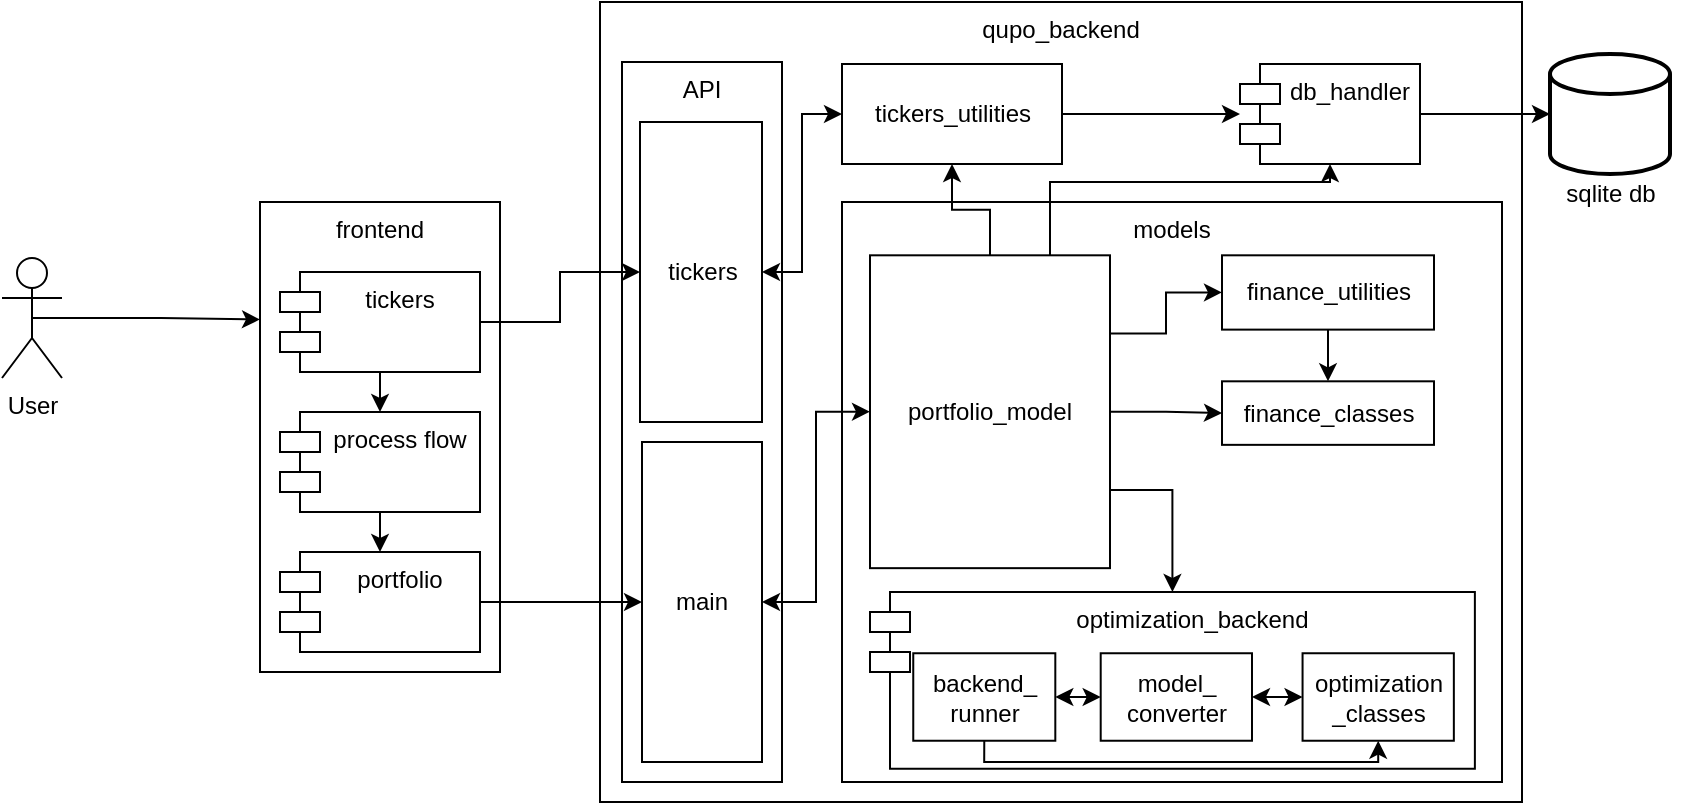 <mxfile version="20.2.7" type="device"><diagram id="C8SFtJNU9Ey6gJHNDb_K" name="Page-1"><mxGraphModel dx="1732" dy="545" grid="1" gridSize="10" guides="1" tooltips="1" connect="1" arrows="1" fold="1" page="1" pageScale="1" pageWidth="827" pageHeight="1169" math="0" shadow="0"><root><mxCell id="0"/><mxCell id="1" parent="0"/><mxCell id="g1Ds_mtSQKPRqhmC2Qfd-2" value="qupo_backend" style="rounded=0;whiteSpace=wrap;html=1;verticalAlign=top;" parent="1" vertex="1"><mxGeometry x="229" y="50" width="461" height="400" as="geometry"/></mxCell><mxCell id="g1Ds_mtSQKPRqhmC2Qfd-3" value="API" style="rounded=0;whiteSpace=wrap;html=1;verticalAlign=top;" parent="1" vertex="1"><mxGeometry x="240" y="80" width="80" height="360" as="geometry"/></mxCell><mxCell id="g1Ds_mtSQKPRqhmC2Qfd-8" style="edgeStyle=orthogonalEdgeStyle;rounded=0;orthogonalLoop=1;jettySize=auto;html=1;exitX=1;exitY=0.5;exitDx=0;exitDy=0;entryX=0;entryY=0.5;entryDx=0;entryDy=0;entryPerimeter=0;" parent="1" source="g1Ds_mtSQKPRqhmC2Qfd-4" target="g1Ds_mtSQKPRqhmC2Qfd-5" edge="1"><mxGeometry relative="1" as="geometry"><mxPoint x="749" y="135" as="targetPoint"/></mxGeometry></mxCell><mxCell id="g1Ds_mtSQKPRqhmC2Qfd-4" value="db_handler" style="shape=module;align=left;spacingLeft=20;align=center;verticalAlign=top;" parent="1" vertex="1"><mxGeometry x="549" y="81" width="90" height="50" as="geometry"/></mxCell><mxCell id="g1Ds_mtSQKPRqhmC2Qfd-7" value="" style="group" parent="1" vertex="1" connectable="0"><mxGeometry x="699" y="76" width="70" height="85" as="geometry"/></mxCell><mxCell id="g1Ds_mtSQKPRqhmC2Qfd-5" value="" style="strokeWidth=2;html=1;shape=mxgraph.flowchart.database;whiteSpace=wrap;" parent="g1Ds_mtSQKPRqhmC2Qfd-7" vertex="1"><mxGeometry x="5" width="60" height="60" as="geometry"/></mxCell><mxCell id="g1Ds_mtSQKPRqhmC2Qfd-6" value="sqlite db" style="text;html=1;align=center;verticalAlign=middle;resizable=0;points=[];autosize=1;strokeColor=none;fillColor=none;" parent="g1Ds_mtSQKPRqhmC2Qfd-7" vertex="1"><mxGeometry y="55" width="70" height="30" as="geometry"/></mxCell><mxCell id="g1Ds_mtSQKPRqhmC2Qfd-26" value="" style="group;verticalAlign=top;" parent="1" vertex="1" connectable="0"><mxGeometry x="350" y="150" width="380" height="300" as="geometry"/></mxCell><mxCell id="GFf9mQZ8yr2SpUhQlo1O-8" value="models" style="rounded=0;whiteSpace=wrap;html=1;verticalAlign=top;" parent="g1Ds_mtSQKPRqhmC2Qfd-26" vertex="1"><mxGeometry width="330" height="290" as="geometry"/></mxCell><mxCell id="g1Ds_mtSQKPRqhmC2Qfd-20" value="finance_classes" style="html=1;" parent="g1Ds_mtSQKPRqhmC2Qfd-26" vertex="1"><mxGeometry x="190" y="89.655" width="106" height="31.769" as="geometry"/></mxCell><mxCell id="g1Ds_mtSQKPRqhmC2Qfd-19" value="finance_utilities" style="html=1;" parent="g1Ds_mtSQKPRqhmC2Qfd-26" vertex="1"><mxGeometry x="190" y="26.655" width="106" height="37.154" as="geometry"/></mxCell><mxCell id="g1Ds_mtSQKPRqhmC2Qfd-45" style="edgeStyle=orthogonalEdgeStyle;rounded=0;orthogonalLoop=1;jettySize=auto;html=1;exitX=0.5;exitY=1;exitDx=0;exitDy=0;entryX=0.5;entryY=0;entryDx=0;entryDy=0;startArrow=none;startFill=0;" parent="g1Ds_mtSQKPRqhmC2Qfd-26" source="g1Ds_mtSQKPRqhmC2Qfd-19" target="g1Ds_mtSQKPRqhmC2Qfd-20" edge="1"><mxGeometry relative="1" as="geometry"/></mxCell><mxCell id="GFf9mQZ8yr2SpUhQlo1O-9" style="edgeStyle=orthogonalEdgeStyle;rounded=0;orthogonalLoop=1;jettySize=auto;html=1;exitX=1;exitY=0.25;exitDx=0;exitDy=0;entryX=0;entryY=0.5;entryDx=0;entryDy=0;startArrow=none;startFill=0;" parent="g1Ds_mtSQKPRqhmC2Qfd-26" source="GFf9mQZ8yr2SpUhQlo1O-7" target="g1Ds_mtSQKPRqhmC2Qfd-19" edge="1"><mxGeometry relative="1" as="geometry"/></mxCell><mxCell id="GFf9mQZ8yr2SpUhQlo1O-10" style="edgeStyle=orthogonalEdgeStyle;rounded=0;orthogonalLoop=1;jettySize=auto;html=1;exitX=1;exitY=0.5;exitDx=0;exitDy=0;entryX=0;entryY=0.5;entryDx=0;entryDy=0;startArrow=none;startFill=0;" parent="g1Ds_mtSQKPRqhmC2Qfd-26" source="GFf9mQZ8yr2SpUhQlo1O-7" target="g1Ds_mtSQKPRqhmC2Qfd-20" edge="1"><mxGeometry relative="1" as="geometry"/></mxCell><mxCell id="GFf9mQZ8yr2SpUhQlo1O-17" style="edgeStyle=orthogonalEdgeStyle;rounded=0;orthogonalLoop=1;jettySize=auto;html=1;exitX=1;exitY=0.75;exitDx=0;exitDy=0;entryX=0.5;entryY=0;entryDx=0;entryDy=0;startArrow=none;startFill=0;" parent="g1Ds_mtSQKPRqhmC2Qfd-26" source="GFf9mQZ8yr2SpUhQlo1O-7" target="g1Ds_mtSQKPRqhmC2Qfd-10" edge="1"><mxGeometry relative="1" as="geometry"/></mxCell><mxCell id="GFf9mQZ8yr2SpUhQlo1O-7" value="portfolio_model" style="rounded=0;whiteSpace=wrap;html=1;" parent="g1Ds_mtSQKPRqhmC2Qfd-26" vertex="1"><mxGeometry x="14" y="26.654" width="120" height="156.423" as="geometry"/></mxCell><mxCell id="g1Ds_mtSQKPRqhmC2Qfd-51" value="" style="group" parent="g1Ds_mtSQKPRqhmC2Qfd-26" vertex="1" connectable="0"><mxGeometry x="14" y="195" width="310" height="105" as="geometry"/></mxCell><mxCell id="g1Ds_mtSQKPRqhmC2Qfd-10" value="optimization_backend" style="shape=module;align=left;spacingLeft=20;align=center;verticalAlign=top;" parent="g1Ds_mtSQKPRqhmC2Qfd-51" vertex="1"><mxGeometry width="302.439" height="88.421" as="geometry"/></mxCell><mxCell id="GFf9mQZ8yr2SpUhQlo1O-18" style="edgeStyle=orthogonalEdgeStyle;rounded=0;orthogonalLoop=1;jettySize=auto;html=1;exitX=0.5;exitY=1;exitDx=0;exitDy=0;entryX=0.5;entryY=1;entryDx=0;entryDy=0;startArrow=none;startFill=0;" parent="g1Ds_mtSQKPRqhmC2Qfd-51" source="g1Ds_mtSQKPRqhmC2Qfd-33" target="GFf9mQZ8yr2SpUhQlo1O-3" edge="1"><mxGeometry relative="1" as="geometry"><Array as="points"><mxPoint x="57" y="85"/><mxPoint x="254" y="85"/></Array></mxGeometry></mxCell><mxCell id="g1Ds_mtSQKPRqhmC2Qfd-33" value="backend_&lt;br&gt;runner" style="html=1;" parent="g1Ds_mtSQKPRqhmC2Qfd-51" vertex="1"><mxGeometry x="21.628" y="30.627" width="71.026" height="43.746" as="geometry"/></mxCell><mxCell id="GFf9mQZ8yr2SpUhQlo1O-4" style="edgeStyle=orthogonalEdgeStyle;rounded=0;orthogonalLoop=1;jettySize=auto;html=1;exitX=1;exitY=0.5;exitDx=0;exitDy=0;entryX=0;entryY=0.5;entryDx=0;entryDy=0;startArrow=classic;startFill=1;" parent="g1Ds_mtSQKPRqhmC2Qfd-51" source="g1Ds_mtSQKPRqhmC2Qfd-34" target="GFf9mQZ8yr2SpUhQlo1O-3" edge="1"><mxGeometry relative="1" as="geometry"/></mxCell><mxCell id="g1Ds_mtSQKPRqhmC2Qfd-34" value="model_&lt;br&gt;converter" style="html=1;" parent="g1Ds_mtSQKPRqhmC2Qfd-51" vertex="1"><mxGeometry x="115.349" y="30.627" width="75.647" height="43.746" as="geometry"/></mxCell><mxCell id="g1Ds_mtSQKPRqhmC2Qfd-35" style="edgeStyle=orthogonalEdgeStyle;rounded=0;orthogonalLoop=1;jettySize=auto;html=1;exitX=1;exitY=0.5;exitDx=0;exitDy=0;entryX=0;entryY=0.5;entryDx=0;entryDy=0;startArrow=classic;startFill=1;" parent="g1Ds_mtSQKPRqhmC2Qfd-51" source="g1Ds_mtSQKPRqhmC2Qfd-33" target="g1Ds_mtSQKPRqhmC2Qfd-34" edge="1"><mxGeometry relative="1" as="geometry"/></mxCell><mxCell id="GFf9mQZ8yr2SpUhQlo1O-3" value="optimization&lt;br&gt;_classes" style="html=1;" parent="g1Ds_mtSQKPRqhmC2Qfd-51" vertex="1"><mxGeometry x="216.279" y="30.627" width="75.647" height="43.746" as="geometry"/></mxCell><mxCell id="g1Ds_mtSQKPRqhmC2Qfd-28" style="edgeStyle=orthogonalEdgeStyle;rounded=0;orthogonalLoop=1;jettySize=auto;html=1;exitX=1;exitY=0.5;exitDx=0;exitDy=0;entryX=0;entryY=0.5;entryDx=0;entryDy=0;startArrow=none;startFill=0;entryPerimeter=0;" parent="1" source="g1Ds_mtSQKPRqhmC2Qfd-24" target="g1Ds_mtSQKPRqhmC2Qfd-4" edge="1"><mxGeometry relative="1" as="geometry"/></mxCell><mxCell id="g1Ds_mtSQKPRqhmC2Qfd-44" value="" style="group" parent="1" vertex="1" connectable="0"><mxGeometry x="59" y="150" width="120" height="235" as="geometry"/></mxCell><mxCell id="g1Ds_mtSQKPRqhmC2Qfd-1" value="frontend" style="rounded=0;whiteSpace=wrap;html=1;verticalAlign=top;" parent="g1Ds_mtSQKPRqhmC2Qfd-44" vertex="1"><mxGeometry width="120" height="235" as="geometry"/></mxCell><mxCell id="g1Ds_mtSQKPRqhmC2Qfd-37" value="tickers" style="shape=module;align=left;spacingLeft=20;align=center;verticalAlign=top;" parent="g1Ds_mtSQKPRqhmC2Qfd-44" vertex="1"><mxGeometry x="10" y="35" width="100" height="50" as="geometry"/></mxCell><mxCell id="g1Ds_mtSQKPRqhmC2Qfd-38" value="process flow" style="shape=module;align=left;spacingLeft=20;align=center;verticalAlign=top;" parent="g1Ds_mtSQKPRqhmC2Qfd-44" vertex="1"><mxGeometry x="10" y="105" width="100" height="50" as="geometry"/></mxCell><mxCell id="g1Ds_mtSQKPRqhmC2Qfd-41" style="edgeStyle=orthogonalEdgeStyle;rounded=0;orthogonalLoop=1;jettySize=auto;html=1;exitX=0.5;exitY=1;exitDx=0;exitDy=0;entryX=0.5;entryY=0;entryDx=0;entryDy=0;startArrow=none;startFill=0;" parent="g1Ds_mtSQKPRqhmC2Qfd-44" source="g1Ds_mtSQKPRqhmC2Qfd-37" target="g1Ds_mtSQKPRqhmC2Qfd-38" edge="1"><mxGeometry relative="1" as="geometry"/></mxCell><mxCell id="g1Ds_mtSQKPRqhmC2Qfd-39" value="portfolio" style="shape=module;align=left;spacingLeft=20;align=center;verticalAlign=top;" parent="g1Ds_mtSQKPRqhmC2Qfd-44" vertex="1"><mxGeometry x="10" y="175" width="100" height="50" as="geometry"/></mxCell><mxCell id="g1Ds_mtSQKPRqhmC2Qfd-42" style="edgeStyle=orthogonalEdgeStyle;rounded=0;orthogonalLoop=1;jettySize=auto;html=1;exitX=0.5;exitY=1;exitDx=0;exitDy=0;entryX=0.5;entryY=0;entryDx=0;entryDy=0;startArrow=none;startFill=0;" parent="g1Ds_mtSQKPRqhmC2Qfd-44" source="g1Ds_mtSQKPRqhmC2Qfd-38" target="g1Ds_mtSQKPRqhmC2Qfd-39" edge="1"><mxGeometry relative="1" as="geometry"/></mxCell><mxCell id="g1Ds_mtSQKPRqhmC2Qfd-40" style="edgeStyle=orthogonalEdgeStyle;rounded=0;orthogonalLoop=1;jettySize=auto;html=1;exitX=1;exitY=0.5;exitDx=0;exitDy=0;entryX=0;entryY=0.5;entryDx=0;entryDy=0;startArrow=none;startFill=0;" parent="1" source="g1Ds_mtSQKPRqhmC2Qfd-37" target="g1Ds_mtSQKPRqhmC2Qfd-23" edge="1"><mxGeometry relative="1" as="geometry"/></mxCell><mxCell id="g1Ds_mtSQKPRqhmC2Qfd-27" style="edgeStyle=orthogonalEdgeStyle;rounded=0;orthogonalLoop=1;jettySize=auto;html=1;exitX=1;exitY=0.5;exitDx=0;exitDy=0;startArrow=classic;startFill=1;" parent="1" source="g1Ds_mtSQKPRqhmC2Qfd-23" target="g1Ds_mtSQKPRqhmC2Qfd-24" edge="1"><mxGeometry relative="1" as="geometry"/></mxCell><mxCell id="g1Ds_mtSQKPRqhmC2Qfd-23" value="tickers" style="html=1;" parent="1" vertex="1"><mxGeometry x="249" y="110" width="61" height="150" as="geometry"/></mxCell><mxCell id="g1Ds_mtSQKPRqhmC2Qfd-24" value="tickers_utilities" style="html=1;" parent="1" vertex="1"><mxGeometry x="350" y="81" width="110" height="50" as="geometry"/></mxCell><mxCell id="GFf9mQZ8yr2SpUhQlo1O-5" style="edgeStyle=orthogonalEdgeStyle;rounded=0;orthogonalLoop=1;jettySize=auto;html=1;exitX=1;exitY=0.5;exitDx=0;exitDy=0;entryX=0;entryY=0.5;entryDx=0;entryDy=0;startArrow=classic;startFill=1;" parent="1" source="GFf9mQZ8yr2SpUhQlo1O-1" target="GFf9mQZ8yr2SpUhQlo1O-7" edge="1"><mxGeometry relative="1" as="geometry"><mxPoint x="350" y="312.5" as="targetPoint"/></mxGeometry></mxCell><mxCell id="GFf9mQZ8yr2SpUhQlo1O-1" value="main" style="rounded=0;whiteSpace=wrap;html=1;" parent="1" vertex="1"><mxGeometry x="250" y="270" width="60" height="160" as="geometry"/></mxCell><mxCell id="GFf9mQZ8yr2SpUhQlo1O-2" style="edgeStyle=orthogonalEdgeStyle;rounded=0;orthogonalLoop=1;jettySize=auto;html=1;exitX=1;exitY=0.5;exitDx=0;exitDy=0;entryX=0;entryY=0.5;entryDx=0;entryDy=0;" parent="1" source="g1Ds_mtSQKPRqhmC2Qfd-39" target="GFf9mQZ8yr2SpUhQlo1O-1" edge="1"><mxGeometry relative="1" as="geometry"/></mxCell><mxCell id="GFf9mQZ8yr2SpUhQlo1O-11" style="edgeStyle=orthogonalEdgeStyle;rounded=0;orthogonalLoop=1;jettySize=auto;html=1;exitX=0.5;exitY=0;exitDx=0;exitDy=0;entryX=0.5;entryY=1;entryDx=0;entryDy=0;startArrow=none;startFill=0;" parent="1" source="GFf9mQZ8yr2SpUhQlo1O-7" target="g1Ds_mtSQKPRqhmC2Qfd-24" edge="1"><mxGeometry relative="1" as="geometry"/></mxCell><mxCell id="GFf9mQZ8yr2SpUhQlo1O-13" style="edgeStyle=orthogonalEdgeStyle;rounded=0;orthogonalLoop=1;jettySize=auto;html=1;exitX=0.5;exitY=0.5;exitDx=0;exitDy=0;exitPerimeter=0;entryX=0;entryY=0.25;entryDx=0;entryDy=0;startArrow=none;startFill=0;" parent="1" source="GFf9mQZ8yr2SpUhQlo1O-12" target="g1Ds_mtSQKPRqhmC2Qfd-1" edge="1"><mxGeometry relative="1" as="geometry"/></mxCell><mxCell id="GFf9mQZ8yr2SpUhQlo1O-12" value="User" style="shape=umlActor;verticalLabelPosition=bottom;verticalAlign=top;html=1;outlineConnect=0;" parent="1" vertex="1"><mxGeometry x="-70" y="178" width="30" height="60" as="geometry"/></mxCell><mxCell id="j0goQgvQTsWY8MGGtLOo-1" style="edgeStyle=orthogonalEdgeStyle;rounded=0;orthogonalLoop=1;jettySize=auto;html=1;exitX=0.75;exitY=0;exitDx=0;exitDy=0;entryX=0.5;entryY=1;entryDx=0;entryDy=0;" edge="1" parent="1" source="GFf9mQZ8yr2SpUhQlo1O-7" target="g1Ds_mtSQKPRqhmC2Qfd-4"><mxGeometry relative="1" as="geometry"><Array as="points"><mxPoint x="454" y="140"/><mxPoint x="594" y="140"/></Array></mxGeometry></mxCell></root></mxGraphModel></diagram></mxfile>